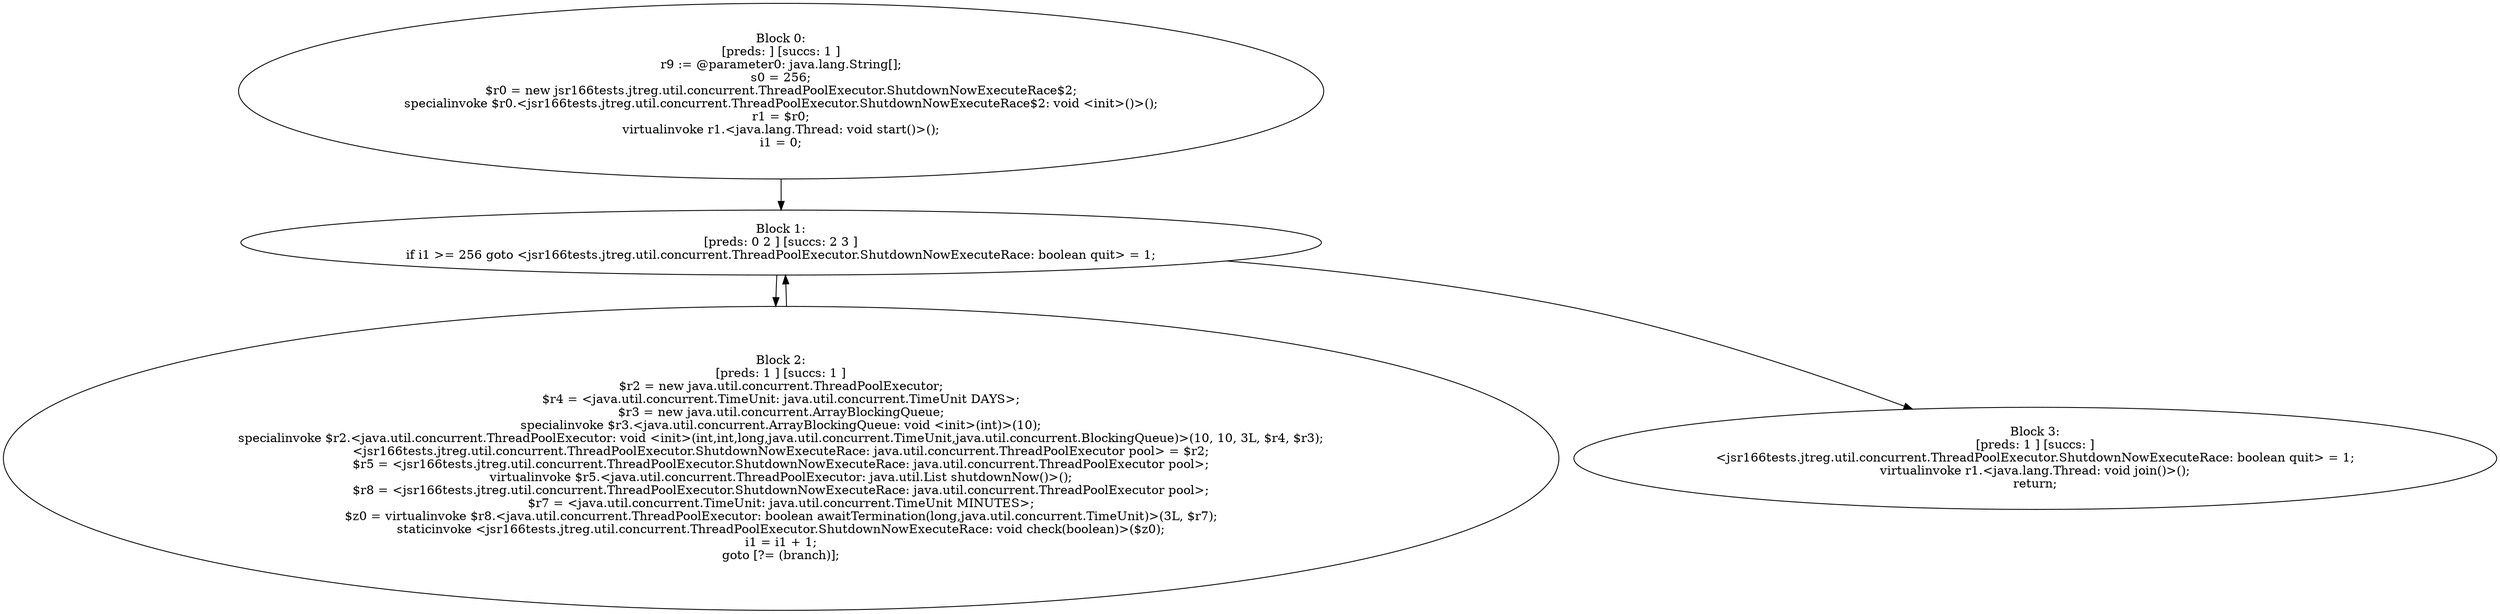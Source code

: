 digraph "unitGraph" {
    "Block 0:
[preds: ] [succs: 1 ]
r9 := @parameter0: java.lang.String[];
s0 = 256;
$r0 = new jsr166tests.jtreg.util.concurrent.ThreadPoolExecutor.ShutdownNowExecuteRace$2;
specialinvoke $r0.<jsr166tests.jtreg.util.concurrent.ThreadPoolExecutor.ShutdownNowExecuteRace$2: void <init>()>();
r1 = $r0;
virtualinvoke r1.<java.lang.Thread: void start()>();
i1 = 0;
"
    "Block 1:
[preds: 0 2 ] [succs: 2 3 ]
if i1 >= 256 goto <jsr166tests.jtreg.util.concurrent.ThreadPoolExecutor.ShutdownNowExecuteRace: boolean quit> = 1;
"
    "Block 2:
[preds: 1 ] [succs: 1 ]
$r2 = new java.util.concurrent.ThreadPoolExecutor;
$r4 = <java.util.concurrent.TimeUnit: java.util.concurrent.TimeUnit DAYS>;
$r3 = new java.util.concurrent.ArrayBlockingQueue;
specialinvoke $r3.<java.util.concurrent.ArrayBlockingQueue: void <init>(int)>(10);
specialinvoke $r2.<java.util.concurrent.ThreadPoolExecutor: void <init>(int,int,long,java.util.concurrent.TimeUnit,java.util.concurrent.BlockingQueue)>(10, 10, 3L, $r4, $r3);
<jsr166tests.jtreg.util.concurrent.ThreadPoolExecutor.ShutdownNowExecuteRace: java.util.concurrent.ThreadPoolExecutor pool> = $r2;
$r5 = <jsr166tests.jtreg.util.concurrent.ThreadPoolExecutor.ShutdownNowExecuteRace: java.util.concurrent.ThreadPoolExecutor pool>;
virtualinvoke $r5.<java.util.concurrent.ThreadPoolExecutor: java.util.List shutdownNow()>();
$r8 = <jsr166tests.jtreg.util.concurrent.ThreadPoolExecutor.ShutdownNowExecuteRace: java.util.concurrent.ThreadPoolExecutor pool>;
$r7 = <java.util.concurrent.TimeUnit: java.util.concurrent.TimeUnit MINUTES>;
$z0 = virtualinvoke $r8.<java.util.concurrent.ThreadPoolExecutor: boolean awaitTermination(long,java.util.concurrent.TimeUnit)>(3L, $r7);
staticinvoke <jsr166tests.jtreg.util.concurrent.ThreadPoolExecutor.ShutdownNowExecuteRace: void check(boolean)>($z0);
i1 = i1 + 1;
goto [?= (branch)];
"
    "Block 3:
[preds: 1 ] [succs: ]
<jsr166tests.jtreg.util.concurrent.ThreadPoolExecutor.ShutdownNowExecuteRace: boolean quit> = 1;
virtualinvoke r1.<java.lang.Thread: void join()>();
return;
"
    "Block 0:
[preds: ] [succs: 1 ]
r9 := @parameter0: java.lang.String[];
s0 = 256;
$r0 = new jsr166tests.jtreg.util.concurrent.ThreadPoolExecutor.ShutdownNowExecuteRace$2;
specialinvoke $r0.<jsr166tests.jtreg.util.concurrent.ThreadPoolExecutor.ShutdownNowExecuteRace$2: void <init>()>();
r1 = $r0;
virtualinvoke r1.<java.lang.Thread: void start()>();
i1 = 0;
"->"Block 1:
[preds: 0 2 ] [succs: 2 3 ]
if i1 >= 256 goto <jsr166tests.jtreg.util.concurrent.ThreadPoolExecutor.ShutdownNowExecuteRace: boolean quit> = 1;
";
    "Block 1:
[preds: 0 2 ] [succs: 2 3 ]
if i1 >= 256 goto <jsr166tests.jtreg.util.concurrent.ThreadPoolExecutor.ShutdownNowExecuteRace: boolean quit> = 1;
"->"Block 2:
[preds: 1 ] [succs: 1 ]
$r2 = new java.util.concurrent.ThreadPoolExecutor;
$r4 = <java.util.concurrent.TimeUnit: java.util.concurrent.TimeUnit DAYS>;
$r3 = new java.util.concurrent.ArrayBlockingQueue;
specialinvoke $r3.<java.util.concurrent.ArrayBlockingQueue: void <init>(int)>(10);
specialinvoke $r2.<java.util.concurrent.ThreadPoolExecutor: void <init>(int,int,long,java.util.concurrent.TimeUnit,java.util.concurrent.BlockingQueue)>(10, 10, 3L, $r4, $r3);
<jsr166tests.jtreg.util.concurrent.ThreadPoolExecutor.ShutdownNowExecuteRace: java.util.concurrent.ThreadPoolExecutor pool> = $r2;
$r5 = <jsr166tests.jtreg.util.concurrent.ThreadPoolExecutor.ShutdownNowExecuteRace: java.util.concurrent.ThreadPoolExecutor pool>;
virtualinvoke $r5.<java.util.concurrent.ThreadPoolExecutor: java.util.List shutdownNow()>();
$r8 = <jsr166tests.jtreg.util.concurrent.ThreadPoolExecutor.ShutdownNowExecuteRace: java.util.concurrent.ThreadPoolExecutor pool>;
$r7 = <java.util.concurrent.TimeUnit: java.util.concurrent.TimeUnit MINUTES>;
$z0 = virtualinvoke $r8.<java.util.concurrent.ThreadPoolExecutor: boolean awaitTermination(long,java.util.concurrent.TimeUnit)>(3L, $r7);
staticinvoke <jsr166tests.jtreg.util.concurrent.ThreadPoolExecutor.ShutdownNowExecuteRace: void check(boolean)>($z0);
i1 = i1 + 1;
goto [?= (branch)];
";
    "Block 1:
[preds: 0 2 ] [succs: 2 3 ]
if i1 >= 256 goto <jsr166tests.jtreg.util.concurrent.ThreadPoolExecutor.ShutdownNowExecuteRace: boolean quit> = 1;
"->"Block 3:
[preds: 1 ] [succs: ]
<jsr166tests.jtreg.util.concurrent.ThreadPoolExecutor.ShutdownNowExecuteRace: boolean quit> = 1;
virtualinvoke r1.<java.lang.Thread: void join()>();
return;
";
    "Block 2:
[preds: 1 ] [succs: 1 ]
$r2 = new java.util.concurrent.ThreadPoolExecutor;
$r4 = <java.util.concurrent.TimeUnit: java.util.concurrent.TimeUnit DAYS>;
$r3 = new java.util.concurrent.ArrayBlockingQueue;
specialinvoke $r3.<java.util.concurrent.ArrayBlockingQueue: void <init>(int)>(10);
specialinvoke $r2.<java.util.concurrent.ThreadPoolExecutor: void <init>(int,int,long,java.util.concurrent.TimeUnit,java.util.concurrent.BlockingQueue)>(10, 10, 3L, $r4, $r3);
<jsr166tests.jtreg.util.concurrent.ThreadPoolExecutor.ShutdownNowExecuteRace: java.util.concurrent.ThreadPoolExecutor pool> = $r2;
$r5 = <jsr166tests.jtreg.util.concurrent.ThreadPoolExecutor.ShutdownNowExecuteRace: java.util.concurrent.ThreadPoolExecutor pool>;
virtualinvoke $r5.<java.util.concurrent.ThreadPoolExecutor: java.util.List shutdownNow()>();
$r8 = <jsr166tests.jtreg.util.concurrent.ThreadPoolExecutor.ShutdownNowExecuteRace: java.util.concurrent.ThreadPoolExecutor pool>;
$r7 = <java.util.concurrent.TimeUnit: java.util.concurrent.TimeUnit MINUTES>;
$z0 = virtualinvoke $r8.<java.util.concurrent.ThreadPoolExecutor: boolean awaitTermination(long,java.util.concurrent.TimeUnit)>(3L, $r7);
staticinvoke <jsr166tests.jtreg.util.concurrent.ThreadPoolExecutor.ShutdownNowExecuteRace: void check(boolean)>($z0);
i1 = i1 + 1;
goto [?= (branch)];
"->"Block 1:
[preds: 0 2 ] [succs: 2 3 ]
if i1 >= 256 goto <jsr166tests.jtreg.util.concurrent.ThreadPoolExecutor.ShutdownNowExecuteRace: boolean quit> = 1;
";
}
